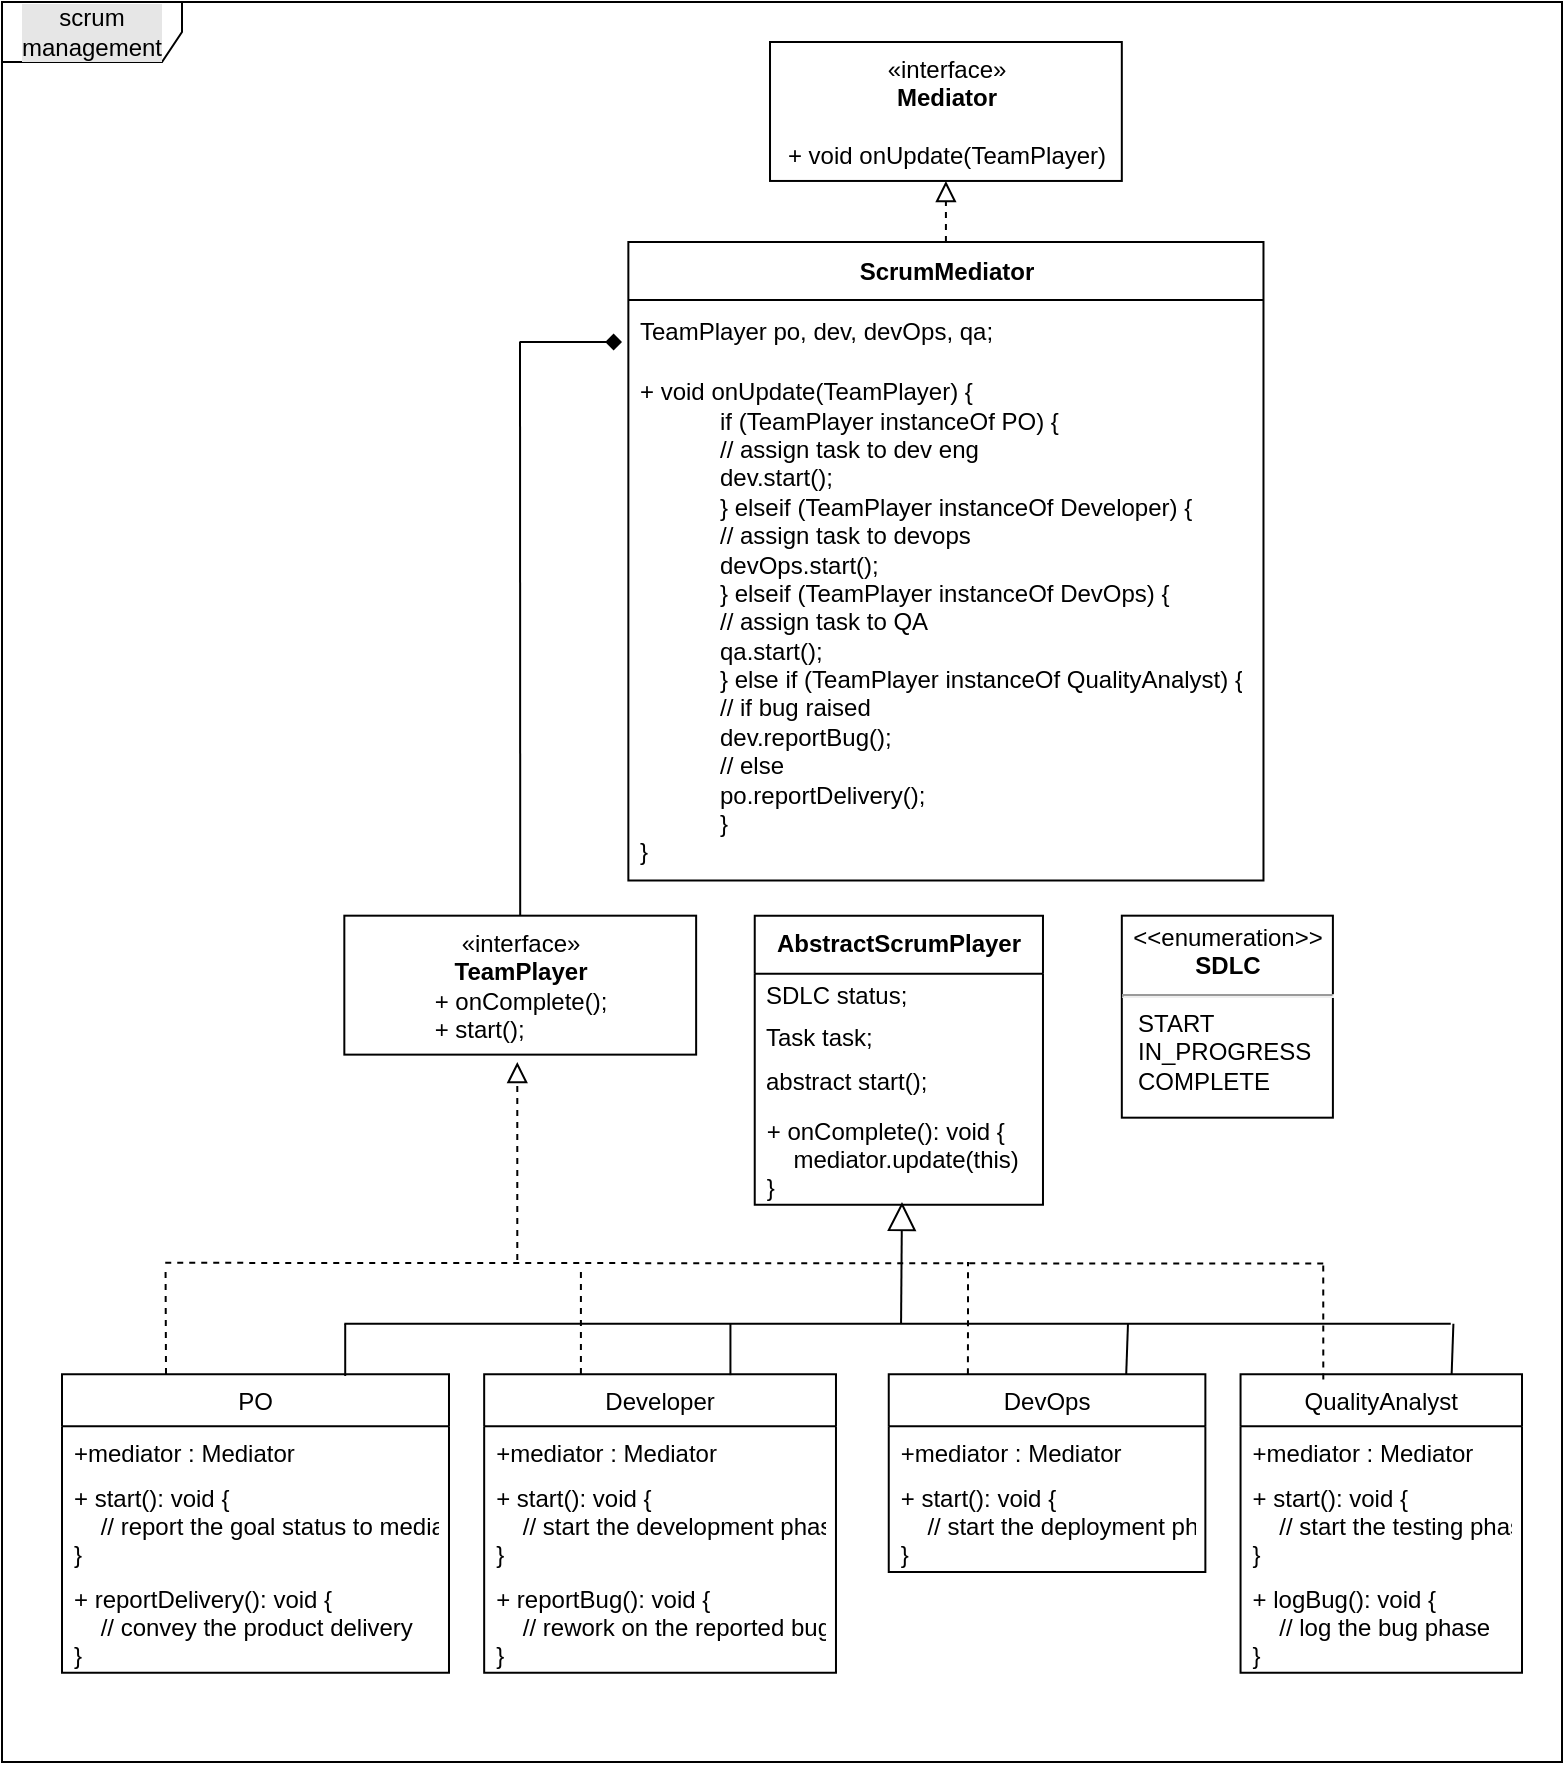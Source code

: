 <mxfile version="15.8.7" type="device"><diagram id="MUTKl7mJIphBmW_8nV2v" name="scrum-management"><mxGraphModel dx="1303" dy="898" grid="1" gridSize="10" guides="1" tooltips="1" connect="1" arrows="1" fold="1" page="1" pageScale="1" pageWidth="850" pageHeight="1100" math="0" shadow="0"><root><mxCell id="k3119BAbJLNnOOOIezwq-0"/><mxCell id="k3119BAbJLNnOOOIezwq-1" parent="k3119BAbJLNnOOOIezwq-0"/><mxCell id="vCP02U1frLQjVMTIVXei-0" value="" style="group;" parent="k3119BAbJLNnOOOIezwq-1" vertex="1" connectable="0"><mxGeometry x="20" y="100" width="780" height="880" as="geometry"/></mxCell><mxCell id="vCP02U1frLQjVMTIVXei-1" value="scrum&lt;br&gt;management" style="shape=umlFrame;whiteSpace=wrap;html=1;labelBackgroundColor=#E6E6E6;fontColor=#000000;width=90;height=30;" parent="vCP02U1frLQjVMTIVXei-0" vertex="1"><mxGeometry width="780" height="880" as="geometry"/></mxCell><mxCell id="vCP02U1frLQjVMTIVXei-2" value="«interface»&lt;br&gt;&lt;b&gt;Mediator&lt;/b&gt;&lt;br&gt;&lt;br&gt;&lt;div style=&quot;text-align: left&quot;&gt;+ void onUpdate(&lt;span style=&quot;text-align: center&quot;&gt;TeamPlayer&lt;/span&gt;)&lt;/div&gt;" style="html=1;" parent="vCP02U1frLQjVMTIVXei-0" vertex="1"><mxGeometry x="384.006" y="20" width="175.904" height="69.474" as="geometry"/></mxCell><mxCell id="vCP02U1frLQjVMTIVXei-3" value="ScrumMediator" style="swimlane;fontStyle=1;align=center;verticalAlign=middle;childLayout=stackLayout;horizontal=1;startSize=29;horizontalStack=0;resizeParent=1;resizeParentMax=0;resizeLast=0;collapsible=0;marginBottom=0;html=1;" parent="vCP02U1frLQjVMTIVXei-0" vertex="1"><mxGeometry x="313.18" y="120" width="317.56" height="319.29" as="geometry"/></mxCell><mxCell id="vCP02U1frLQjVMTIVXei-4" value="&lt;span style=&quot;text-align: center&quot;&gt;TeamPlayer&lt;/span&gt;&amp;nbsp;po, dev, devOps, qa;" style="text;html=1;strokeColor=none;fillColor=none;align=left;verticalAlign=middle;spacingLeft=4;spacingRight=4;overflow=hidden;rotatable=0;points=[[0,0.5],[1,0.5]];portConstraint=eastwest;" parent="vCP02U1frLQjVMTIVXei-3" vertex="1"><mxGeometry y="29" width="317.56" height="31" as="geometry"/></mxCell><mxCell id="vCP02U1frLQjVMTIVXei-5" value="+ void onUpdate(&lt;span style=&quot;text-align: center&quot;&gt;TeamPlayer&lt;/span&gt;) {&lt;br&gt;&lt;blockquote style=&quot;margin: 0 0 0 40px ; border: none ; padding: 0px&quot;&gt;&lt;/blockquote&gt;&lt;blockquote style=&quot;margin: 0 0 0 40px ; border: none ; padding: 0px&quot;&gt;if (&lt;span style=&quot;text-align: center&quot;&gt;TeamPlayer&lt;/span&gt;&amp;nbsp;instanceOf PO)&amp;nbsp;{&lt;br&gt;// assign task to dev eng&lt;br&gt;dev.start();&lt;br&gt;}&amp;nbsp;elseif (&lt;span style=&quot;text-align: center&quot;&gt;TeamPlayer&lt;/span&gt;&amp;nbsp;instanceOf Developer)&amp;nbsp;{&lt;br&gt;// assign task to devops&lt;br&gt;devOps.start();&lt;br&gt;}&amp;nbsp;elseif (&lt;span style=&quot;text-align: center&quot;&gt;TeamPlayer&lt;/span&gt;&amp;nbsp;instanceOf DevOps)&amp;nbsp;{&lt;br&gt;// assign task to QA&lt;br&gt;qa.start();&lt;br&gt;}&amp;nbsp;else if (&lt;span style=&quot;text-align: center&quot;&gt;TeamPlayer&lt;/span&gt;&amp;nbsp;instanceOf QualityAnalyst)&amp;nbsp;{&lt;br&gt;// if bug raised&lt;br&gt;dev.reportBug();&lt;br&gt;// else&lt;br&gt;po.reportDelivery();&lt;br&gt;}&lt;/blockquote&gt;&lt;blockquote style=&quot;margin: 0 0 0 40px ; border: none ; padding: 0px&quot;&gt;&lt;/blockquote&gt;&lt;blockquote style=&quot;margin: 0 0 0 40px ; border: none ; padding: 0px&quot;&gt;&lt;/blockquote&gt;&lt;blockquote style=&quot;margin: 0 0 0 40px ; border: none ; padding: 0px&quot;&gt;&lt;/blockquote&gt;&lt;blockquote style=&quot;margin: 0 0 0 40px ; border: none ; padding: 0px&quot;&gt;&lt;/blockquote&gt;&lt;blockquote style=&quot;margin: 0 0 0 40px ; border: none ; padding: 0px&quot;&gt;&lt;/blockquote&gt;&lt;blockquote style=&quot;margin: 0 0 0 40px ; border: none ; padding: 0px&quot;&gt;&lt;/blockquote&gt;&lt;blockquote style=&quot;margin: 0 0 0 40px ; border: none ; padding: 0px&quot;&gt;&lt;/blockquote&gt;&lt;blockquote style=&quot;margin: 0 0 0 40px ; border: none ; padding: 0px&quot;&gt;&lt;/blockquote&gt;&lt;blockquote style=&quot;margin: 0 0 0 40px ; border: none ; padding: 0px&quot;&gt;&lt;/blockquote&gt;&lt;blockquote style=&quot;margin: 0 0 0 40px ; border: none ; padding: 0px&quot;&gt;&lt;/blockquote&gt;&lt;blockquote style=&quot;margin: 0 0 0 40px ; border: none ; padding: 0px&quot;&gt;&lt;/blockquote&gt;&lt;blockquote style=&quot;margin: 0 0 0 40px ; border: none ; padding: 0px&quot;&gt;&lt;/blockquote&gt;&lt;blockquote style=&quot;margin: 0 0 0 40px ; border: none ; padding: 0px&quot;&gt;&lt;/blockquote&gt;}" style="text;html=1;strokeColor=none;fillColor=none;align=left;verticalAlign=middle;spacingLeft=4;spacingRight=4;overflow=hidden;rotatable=0;points=[[0,0.5],[1,0.5]];portConstraint=eastwest;" parent="vCP02U1frLQjVMTIVXei-3" vertex="1"><mxGeometry y="60" width="317.56" height="259.29" as="geometry"/></mxCell><mxCell id="vCP02U1frLQjVMTIVXei-6" value="" style="endArrow=block;startArrow=none;endFill=0;startFill=0;endSize=8;html=1;verticalAlign=bottom;dashed=1;labelBackgroundColor=none;entryX=0.5;entryY=1;entryDx=0;entryDy=0;exitX=0.5;exitY=0;exitDx=0;exitDy=0;" parent="vCP02U1frLQjVMTIVXei-0" source="vCP02U1frLQjVMTIVXei-3" target="vCP02U1frLQjVMTIVXei-2" edge="1"><mxGeometry width="160" relative="1" as="geometry"><mxPoint x="452.169" y="317.895" as="sourcePoint"/><mxPoint x="443.373" y="291.842" as="targetPoint"/></mxGeometry></mxCell><mxCell id="vCP02U1frLQjVMTIVXei-7" value="Developer" style="swimlane;fontStyle=0;childLayout=stackLayout;horizontal=1;startSize=26;fillColor=none;horizontalStack=0;resizeParent=1;resizeParentMax=0;resizeLast=0;collapsible=1;marginBottom=0;" parent="vCP02U1frLQjVMTIVXei-0" vertex="1"><mxGeometry x="241.084" y="686.105" width="175.904" height="149.316" as="geometry"/></mxCell><mxCell id="vCP02U1frLQjVMTIVXei-8" value="+mediator : Mediator&#10; " style="text;strokeColor=none;fillColor=none;align=left;verticalAlign=top;spacingLeft=4;spacingRight=4;overflow=hidden;rotatable=0;points=[[0,0.5],[1,0.5]];portConstraint=eastwest;" parent="vCP02U1frLQjVMTIVXei-7" vertex="1"><mxGeometry y="26" width="175.904" height="22.579" as="geometry"/></mxCell><mxCell id="vCP02U1frLQjVMTIVXei-9" value="+ start(): void {&#10;    // start the development phase&#10;}" style="text;strokeColor=none;fillColor=none;align=left;verticalAlign=top;spacingLeft=4;spacingRight=4;overflow=hidden;rotatable=0;points=[[0,0.5],[1,0.5]];portConstraint=eastwest;" parent="vCP02U1frLQjVMTIVXei-7" vertex="1"><mxGeometry y="48.579" width="175.904" height="50.368" as="geometry"/></mxCell><mxCell id="vCP02U1frLQjVMTIVXei-10" value="+ reportBug(): void {&#10;    // rework on the reported bug&#10;}" style="text;strokeColor=none;fillColor=none;align=left;verticalAlign=top;spacingLeft=4;spacingRight=4;overflow=hidden;rotatable=0;points=[[0,0.5],[1,0.5]];portConstraint=eastwest;" parent="vCP02U1frLQjVMTIVXei-7" vertex="1"><mxGeometry y="98.947" width="175.904" height="50.368" as="geometry"/></mxCell><mxCell id="vCP02U1frLQjVMTIVXei-11" value="«interface»&lt;br&gt;&lt;b&gt;TeamPlayer&lt;/b&gt;&lt;br&gt;&lt;div style=&quot;text-align: left&quot;&gt;+ onComplete();&lt;/div&gt;&lt;div style=&quot;text-align: left&quot;&gt;+ start();&lt;/div&gt;" style="html=1;" parent="vCP02U1frLQjVMTIVXei-0" vertex="1"><mxGeometry x="171.163" y="456.842" width="175.904" height="69.474" as="geometry"/></mxCell><mxCell id="vCP02U1frLQjVMTIVXei-12" value="QualityAnalyst" style="swimlane;fontStyle=0;childLayout=stackLayout;horizontal=1;startSize=26;fillColor=none;horizontalStack=0;resizeParent=1;resizeParentMax=0;resizeLast=0;collapsible=1;marginBottom=0;" parent="vCP02U1frLQjVMTIVXei-0" vertex="1"><mxGeometry x="619.277" y="686.105" width="140.723" height="149.316" as="geometry"/></mxCell><mxCell id="vCP02U1frLQjVMTIVXei-13" value="+mediator : Mediator&#10; " style="text;strokeColor=none;fillColor=none;align=left;verticalAlign=top;spacingLeft=4;spacingRight=4;overflow=hidden;rotatable=0;points=[[0,0.5],[1,0.5]];portConstraint=eastwest;" parent="vCP02U1frLQjVMTIVXei-12" vertex="1"><mxGeometry y="26" width="140.723" height="22.579" as="geometry"/></mxCell><mxCell id="vCP02U1frLQjVMTIVXei-14" value="+ start(): void {&#10;    // start the testing phase&#10;}" style="text;strokeColor=none;fillColor=none;align=left;verticalAlign=top;spacingLeft=4;spacingRight=4;overflow=hidden;rotatable=0;points=[[0,0.5],[1,0.5]];portConstraint=eastwest;" parent="vCP02U1frLQjVMTIVXei-12" vertex="1"><mxGeometry y="48.579" width="140.723" height="50.368" as="geometry"/></mxCell><mxCell id="vCP02U1frLQjVMTIVXei-15" value="+ logBug(): void {&#10;    // log the bug phase&#10;}" style="text;strokeColor=none;fillColor=none;align=left;verticalAlign=top;spacingLeft=4;spacingRight=4;overflow=hidden;rotatable=0;points=[[0,0.5],[1,0.5]];portConstraint=eastwest;" parent="vCP02U1frLQjVMTIVXei-12" vertex="1"><mxGeometry y="98.947" width="140.723" height="50.368" as="geometry"/></mxCell><mxCell id="vCP02U1frLQjVMTIVXei-16" value="DevOps" style="swimlane;fontStyle=0;childLayout=stackLayout;horizontal=1;startSize=26;fillColor=none;horizontalStack=0;resizeParent=1;resizeParentMax=0;resizeLast=0;collapsible=1;marginBottom=0;" parent="vCP02U1frLQjVMTIVXei-0" vertex="1"><mxGeometry x="443.373" y="686.105" width="158.313" height="98.947" as="geometry"/></mxCell><mxCell id="vCP02U1frLQjVMTIVXei-17" value="+mediator : Mediator&#10; " style="text;strokeColor=none;fillColor=none;align=left;verticalAlign=top;spacingLeft=4;spacingRight=4;overflow=hidden;rotatable=0;points=[[0,0.5],[1,0.5]];portConstraint=eastwest;" parent="vCP02U1frLQjVMTIVXei-16" vertex="1"><mxGeometry y="26" width="158.313" height="22.579" as="geometry"/></mxCell><mxCell id="vCP02U1frLQjVMTIVXei-18" value="+ start(): void {&#10;    // start the deployment phase&#10;}" style="text;strokeColor=none;fillColor=none;align=left;verticalAlign=top;spacingLeft=4;spacingRight=4;overflow=hidden;rotatable=0;points=[[0,0.5],[1,0.5]];portConstraint=eastwest;" parent="vCP02U1frLQjVMTIVXei-16" vertex="1"><mxGeometry y="48.579" width="158.313" height="50.368" as="geometry"/></mxCell><mxCell id="vCP02U1frLQjVMTIVXei-19" value="AbstractScrumPlayer" style="swimlane;fontStyle=1;align=center;verticalAlign=middle;childLayout=stackLayout;horizontal=1;startSize=29;horizontalStack=0;resizeParent=1;resizeParentMax=0;resizeLast=0;collapsible=0;marginBottom=0;html=1;" parent="vCP02U1frLQjVMTIVXei-0" vertex="1"><mxGeometry x="376.37" y="456.84" width="144.12" height="144.5" as="geometry"/></mxCell><mxCell id="vCP02U1frLQjVMTIVXei-20" value="SDLC status;" style="text;html=1;strokeColor=none;fillColor=none;align=left;verticalAlign=middle;spacingLeft=4;spacingRight=4;overflow=hidden;rotatable=0;points=[[0,0.5],[1,0.5]];portConstraint=eastwest;" parent="vCP02U1frLQjVMTIVXei-19" vertex="1"><mxGeometry y="29" width="144.12" height="21.711" as="geometry"/></mxCell><mxCell id="vCP02U1frLQjVMTIVXei-21" value="Task task;" style="text;html=1;strokeColor=none;fillColor=none;align=left;verticalAlign=middle;spacingLeft=4;spacingRight=4;overflow=hidden;rotatable=0;points=[[0,0.5],[1,0.5]];portConstraint=eastwest;" parent="vCP02U1frLQjVMTIVXei-19" vertex="1"><mxGeometry y="50.711" width="144.12" height="21.711" as="geometry"/></mxCell><mxCell id="vCP02U1frLQjVMTIVXei-22" value="abstract start();" style="text;html=1;strokeColor=none;fillColor=none;align=left;verticalAlign=middle;spacingLeft=4;spacingRight=4;overflow=hidden;rotatable=0;points=[[0,0.5],[1,0.5]];portConstraint=eastwest;" parent="vCP02U1frLQjVMTIVXei-19" vertex="1"><mxGeometry y="72.421" width="144.12" height="21.711" as="geometry"/></mxCell><mxCell id="vCP02U1frLQjVMTIVXei-23" value="+ onComplete(): void {&#10;    mediator.update(this)&#10;}" style="text;strokeColor=none;fillColor=none;align=left;verticalAlign=top;spacingLeft=4;spacingRight=4;overflow=hidden;rotatable=0;points=[[0,0.5],[1,0.5]];portConstraint=eastwest;" parent="vCP02U1frLQjVMTIVXei-19" vertex="1"><mxGeometry y="94.132" width="144.12" height="50.368" as="geometry"/></mxCell><mxCell id="vCP02U1frLQjVMTIVXei-24" value="&lt;p style=&quot;margin: 0px ; margin-top: 4px ; text-align: center&quot;&gt;&amp;lt;&amp;lt;enumeration&amp;gt;&amp;gt;&lt;br&gt;&lt;b&gt;SDLC&lt;/b&gt;&lt;/p&gt;&lt;hr&gt;&lt;p style=&quot;margin: 0px ; margin-left: 8px ; text-align: left&quot;&gt;&lt;span&gt;START&lt;/span&gt;&lt;br&gt;&lt;/p&gt;&lt;p style=&quot;margin: 0px ; margin-left: 8px ; text-align: left&quot;&gt;IN_PROGRESS&lt;/p&gt;&lt;p style=&quot;margin: 0px ; margin-left: 8px ; text-align: left&quot;&gt;COMPLETE&lt;/p&gt;" style="shape=rect;html=1;overflow=fill;whiteSpace=wrap;" parent="vCP02U1frLQjVMTIVXei-0" vertex="1"><mxGeometry x="559.91" y="456.84" width="105.54" height="101" as="geometry"/></mxCell><mxCell id="vCP02U1frLQjVMTIVXei-25" value="PO" style="swimlane;fontStyle=0;childLayout=stackLayout;horizontal=1;startSize=26;fillColor=none;horizontalStack=0;resizeParent=1;resizeParentMax=0;resizeLast=0;collapsible=1;marginBottom=0;" parent="vCP02U1frLQjVMTIVXei-0" vertex="1"><mxGeometry x="30" y="686.105" width="193.494" height="149.316" as="geometry"/></mxCell><mxCell id="vCP02U1frLQjVMTIVXei-26" value="+mediator : Mediator&#10; " style="text;strokeColor=none;fillColor=none;align=left;verticalAlign=top;spacingLeft=4;spacingRight=4;overflow=hidden;rotatable=0;points=[[0,0.5],[1,0.5]];portConstraint=eastwest;" parent="vCP02U1frLQjVMTIVXei-25" vertex="1"><mxGeometry y="26" width="193.494" height="22.579" as="geometry"/></mxCell><mxCell id="vCP02U1frLQjVMTIVXei-27" value="+ start(): void {&#10;    // report the goal status to mediator&#10;}" style="text;strokeColor=none;fillColor=none;align=left;verticalAlign=top;spacingLeft=4;spacingRight=4;overflow=hidden;rotatable=0;points=[[0,0.5],[1,0.5]];portConstraint=eastwest;" parent="vCP02U1frLQjVMTIVXei-25" vertex="1"><mxGeometry y="48.579" width="193.494" height="50.368" as="geometry"/></mxCell><mxCell id="vCP02U1frLQjVMTIVXei-28" value="+ reportDelivery(): void {&#10;    // convey the product delivery&#10;}" style="text;strokeColor=none;fillColor=none;align=left;verticalAlign=top;spacingLeft=4;spacingRight=4;overflow=hidden;rotatable=0;points=[[0,0.5],[1,0.5]];portConstraint=eastwest;" parent="vCP02U1frLQjVMTIVXei-25" vertex="1"><mxGeometry y="98.947" width="193.494" height="50.368" as="geometry"/></mxCell><mxCell id="vCP02U1frLQjVMTIVXei-29" value="" style="group" parent="vCP02U1frLQjVMTIVXei-0" vertex="1" connectable="0"><mxGeometry x="171.163" y="660.921" width="554.536" height="26.053" as="geometry"/></mxCell><mxCell id="vCP02U1frLQjVMTIVXei-30" style="edgeStyle=none;html=1;exitX=0.75;exitY=0;exitDx=0;exitDy=0;fontColor=#000000;endArrow=none;endFill=0;" parent="vCP02U1frLQjVMTIVXei-29" source="vCP02U1frLQjVMTIVXei-12" edge="1"><mxGeometry relative="1" as="geometry"><mxPoint x="554.536" as="targetPoint"/><mxPoint x="554.536" y="26.053" as="sourcePoint"/></mxGeometry></mxCell><mxCell id="vCP02U1frLQjVMTIVXei-31" style="edgeStyle=none;html=1;fontColor=#000000;endArrow=none;endFill=0;" parent="vCP02U1frLQjVMTIVXei-29" edge="1"><mxGeometry relative="1" as="geometry"><mxPoint as="targetPoint"/><mxPoint x="553.217" as="sourcePoint"/></mxGeometry></mxCell><mxCell id="vCP02U1frLQjVMTIVXei-32" value="" style="edgeStyle=none;html=1;endSize=12;endArrow=block;endFill=0;" parent="vCP02U1frLQjVMTIVXei-29" edge="1"><mxGeometry width="160" relative="1" as="geometry"><mxPoint x="278.367" as="sourcePoint"/><mxPoint x="278.837" y="-60.921" as="targetPoint"/><Array as="points"/></mxGeometry></mxCell><mxCell id="vCP02U1frLQjVMTIVXei-33" style="edgeStyle=none;html=1;fontColor=#000000;endArrow=none;endFill=0;exitX=0.7;exitY=0.003;exitDx=0;exitDy=0;exitPerimeter=0;" parent="vCP02U1frLQjVMTIVXei-29" source="vCP02U1frLQjVMTIVXei-7" edge="1"><mxGeometry relative="1" as="geometry"><mxPoint x="193.054" as="targetPoint"/><mxPoint x="193.054" y="22.172" as="sourcePoint"/></mxGeometry></mxCell><mxCell id="vCP02U1frLQjVMTIVXei-34" style="edgeStyle=none;html=1;fontColor=#000000;endArrow=none;endFill=0;exitX=0.75;exitY=0;exitDx=0;exitDy=0;" parent="vCP02U1frLQjVMTIVXei-29" source="vCP02U1frLQjVMTIVXei-16" edge="1"><mxGeometry relative="1" as="geometry"><mxPoint x="391.825" as="targetPoint"/><mxPoint x="391.825" y="22.172" as="sourcePoint"/></mxGeometry></mxCell><mxCell id="vCP02U1frLQjVMTIVXei-35" style="edgeStyle=none;html=1;fontColor=#000000;endArrow=none;endFill=0;" parent="vCP02U1frLQjVMTIVXei-29" edge="1"><mxGeometry relative="1" as="geometry"><mxPoint x="0.44" as="targetPoint"/><mxPoint x="0.44" y="26.053" as="sourcePoint"/></mxGeometry></mxCell><mxCell id="vCP02U1frLQjVMTIVXei-36" value="" style="group" parent="vCP02U1frLQjVMTIVXei-0" vertex="1" connectable="0"><mxGeometry x="258.67" y="180" height="65.82" as="geometry"/></mxCell><mxCell id="vCP02U1frLQjVMTIVXei-37" style="edgeStyle=none;html=1;exitX=0.5;exitY=0;exitDx=0;exitDy=0;fontColor=#000000;endArrow=none;endFill=0;" parent="vCP02U1frLQjVMTIVXei-36" source="vCP02U1frLQjVMTIVXei-11" edge="1"><mxGeometry relative="1" as="geometry"><mxPoint x="0.33" y="-10.254" as="targetPoint"/><mxPoint x="0.444" y="274.842" as="sourcePoint"/></mxGeometry></mxCell><mxCell id="vCP02U1frLQjVMTIVXei-38" style="edgeStyle=none;html=1;fontColor=#000000;endArrow=diamond;endFill=1;" parent="vCP02U1frLQjVMTIVXei-36" edge="1"><mxGeometry relative="1" as="geometry"><mxPoint x="0.33" y="-10" as="sourcePoint"/><mxPoint x="51.33" y="-10" as="targetPoint"/></mxGeometry></mxCell><mxCell id="k92-H-I5u_2iSxwiQ6Sz-1" value="" style="group" parent="vCP02U1frLQjVMTIVXei-0" vertex="1" connectable="0"><mxGeometry x="80" y="530" width="580.62" height="156" as="geometry"/></mxCell><mxCell id="vCP02U1frLQjVMTIVXei-39" style="edgeStyle=none;html=1;dashed=1;fontColor=#000000;endArrow=none;endFill=0;" parent="k92-H-I5u_2iSxwiQ6Sz-1" edge="1"><mxGeometry relative="1" as="geometry"><mxPoint x="209.457" y="102.539" as="targetPoint"/><mxPoint x="209.457" y="156.0" as="sourcePoint"/></mxGeometry></mxCell><mxCell id="vCP02U1frLQjVMTIVXei-41" style="edgeStyle=none;html=1;fontColor=#000000;endArrow=none;endFill=0;dashed=1;" parent="k92-H-I5u_2iSxwiQ6Sz-1" edge="1"><mxGeometry relative="1" as="geometry"><mxPoint x="1.782" y="102.539" as="targetPoint"/><mxPoint x="2" y="156.0" as="sourcePoint"/></mxGeometry></mxCell><mxCell id="vCP02U1frLQjVMTIVXei-43" value="" style="endArrow=block;startArrow=none;endFill=0;startFill=0;endSize=8;html=1;verticalAlign=bottom;dashed=1;labelBackgroundColor=none;" parent="k92-H-I5u_2iSxwiQ6Sz-1" edge="1"><mxGeometry width="160" relative="1" as="geometry"><mxPoint x="177.643" y="99.034" as="sourcePoint"/><mxPoint x="177.643" as="targetPoint"/></mxGeometry></mxCell><mxCell id="vCP02U1frLQjVMTIVXei-44" style="edgeStyle=none;html=1;exitX=0.294;exitY=0.018;exitDx=0;exitDy=0;dashed=1;fontColor=#000000;endArrow=none;endFill=0;exitPerimeter=0;" parent="k92-H-I5u_2iSxwiQ6Sz-1" source="vCP02U1frLQjVMTIVXei-12" edge="1"><mxGeometry relative="1" as="geometry"><mxPoint x="580.62" y="100.545" as="targetPoint"/><mxPoint x="580.62" y="152.358" as="sourcePoint"/></mxGeometry></mxCell><mxCell id="vCP02U1frLQjVMTIVXei-45" style="edgeStyle=none;html=1;fontColor=#000000;endArrow=none;endFill=0;dashed=1;" parent="k92-H-I5u_2iSxwiQ6Sz-1" edge="1"><mxGeometry relative="1" as="geometry"><mxPoint y="100.411" as="targetPoint"/><mxPoint x="580.62" y="100.787" as="sourcePoint"/></mxGeometry></mxCell><mxCell id="k92-H-I5u_2iSxwiQ6Sz-0" style="edgeStyle=orthogonalEdgeStyle;rounded=0;orthogonalLoop=1;jettySize=auto;html=1;endArrow=none;endFill=0;startArrow=none;startFill=0;dashed=1;exitX=0.25;exitY=0;exitDx=0;exitDy=0;" parent="k3119BAbJLNnOOOIezwq-1" source="vCP02U1frLQjVMTIVXei-16" edge="1"><mxGeometry relative="1" as="geometry"><mxPoint x="503" y="730" as="targetPoint"/><mxPoint x="503" y="780" as="sourcePoint"/></mxGeometry></mxCell></root></mxGraphModel></diagram></mxfile>